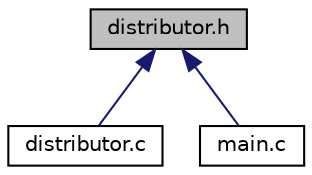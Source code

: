 digraph "distributor.h"
{
 // LATEX_PDF_SIZE
  edge [fontname="Helvetica",fontsize="10",labelfontname="Helvetica",labelfontsize="10"];
  node [fontname="Helvetica",fontsize="10",shape=record];
  Node1 [label="distributor.h",height=0.2,width=0.4,color="black", fillcolor="grey75", style="filled", fontcolor="black",tooltip="Distributor module."];
  Node1 -> Node2 [dir="back",color="midnightblue",fontsize="10",style="solid"];
  Node2 [label="distributor.c",height=0.2,width=0.4,color="black", fillcolor="white", style="filled",URL="$distributor_8c.html",tooltip="Distributor module."];
  Node1 -> Node3 [dir="back",color="midnightblue",fontsize="10",style="solid"];
  Node3 [label="main.c",height=0.2,width=0.4,color="black", fillcolor="white", style="filled",URL="$main_8c.html",tooltip="Main module."];
}
